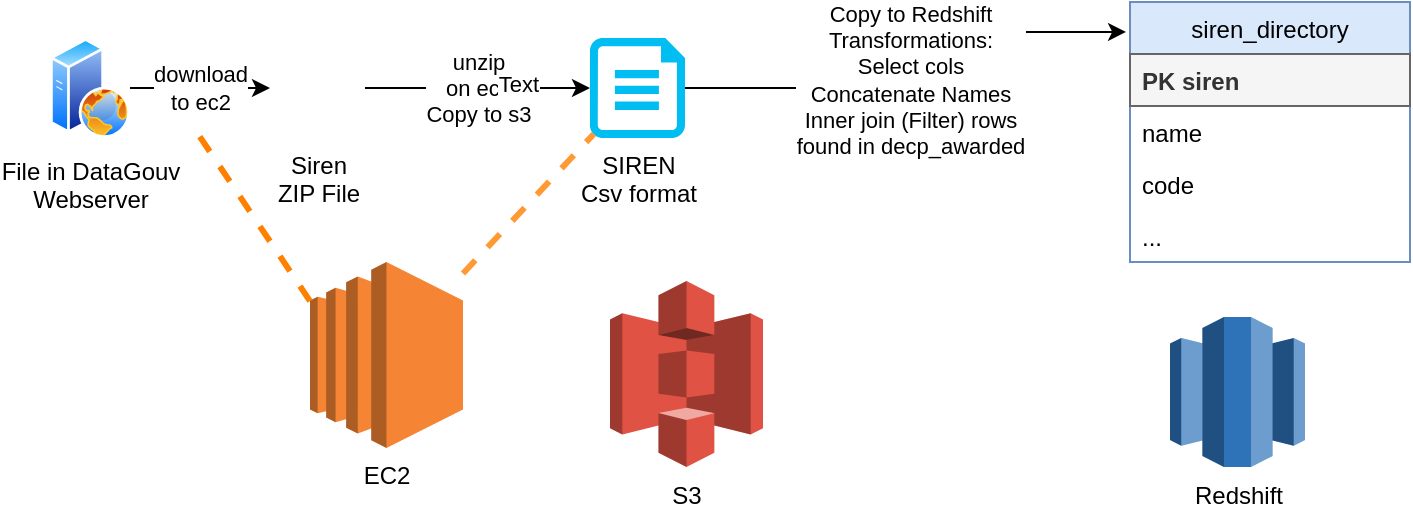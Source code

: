 <mxfile version="14.0.1" type="device"><diagram id="jvIMWr7po_z69hKIchvI" name="Page-1"><mxGraphModel dx="1528" dy="500" grid="1" gridSize="10" guides="1" tooltips="1" connect="1" arrows="1" fold="1" page="1" pageScale="1" pageWidth="850" pageHeight="1100" math="0" shadow="0"><root><mxCell id="0"/><mxCell id="1" parent="0"/><mxCell id="0sZq0e34uGnVB1kBdo4x-7" value="unzip&lt;br&gt;on ec2&lt;br&gt;Copy to s3" style="edgeStyle=orthogonalEdgeStyle;rounded=0;orthogonalLoop=1;jettySize=auto;html=1;entryX=0;entryY=0.5;entryDx=0;entryDy=0;entryPerimeter=0;" parent="1" source="0sZq0e34uGnVB1kBdo4x-2" target="0sZq0e34uGnVB1kBdo4x-4" edge="1"><mxGeometry relative="1" as="geometry"/></mxCell><mxCell id="0sZq0e34uGnVB1kBdo4x-38" value="Text" style="edgeLabel;html=1;align=center;verticalAlign=middle;resizable=0;points=[];" parent="0sZq0e34uGnVB1kBdo4x-7" vertex="1" connectable="0"><mxGeometry x="0.342" y="2" relative="1" as="geometry"><mxPoint x="1" as="offset"/></mxGeometry></mxCell><mxCell id="0sZq0e34uGnVB1kBdo4x-2" value="&lt;div&gt;Siren&lt;/div&gt;&lt;div&gt;ZIP File&lt;br&gt;&lt;/div&gt;" style="shape=image;html=1;verticalAlign=top;verticalLabelPosition=bottom;labelBackgroundColor=#ffffff;imageAspect=0;aspect=fixed;image=https://cdn1.iconfinder.com/data/icons/hawcons/32/699233-icon-124-document-file-zip-128.png;fontFamily=Helvetica;fontSize=12;fontColor=#000000;align=center;fillColor=#00BEF2;" parent="1" vertex="1"><mxGeometry x="130" y="58" width="47.5" height="50" as="geometry"/></mxCell><mxCell id="0sZq0e34uGnVB1kBdo4x-4" value="SIREN&lt;br&gt;Csv format" style="verticalLabelPosition=bottom;html=1;verticalAlign=top;align=center;strokeColor=none;fillColor=#00BEF2;shape=mxgraph.azure.cloud_services_configuration_file;pointerEvents=1;" parent="1" vertex="1"><mxGeometry x="290" y="58" width="47.5" height="50" as="geometry"/></mxCell><mxCell id="0sZq0e34uGnVB1kBdo4x-15" style="edgeStyle=orthogonalEdgeStyle;rounded=0;orthogonalLoop=1;jettySize=auto;html=1;exitX=1;exitY=0.5;exitDx=0;exitDy=0;exitPerimeter=0;entryX=-0.014;entryY=0.115;entryDx=0;entryDy=0;entryPerimeter=0;" parent="1" source="0sZq0e34uGnVB1kBdo4x-4" target="0sZq0e34uGnVB1kBdo4x-10" edge="1"><mxGeometry relative="1" as="geometry"><mxPoint x="607.5" y="35" as="sourcePoint"/></mxGeometry></mxCell><mxCell id="0sZq0e34uGnVB1kBdo4x-21" value="&lt;div&gt;Copy to Redshift&lt;/div&gt;&lt;div&gt;Transformations:&lt;br&gt;Select cols&lt;br&gt;Concatenate Names&lt;/div&gt;&lt;div&gt;Inner join (Filter) rows&lt;br&gt; found in decp_awarded&lt;br&gt;&lt;/div&gt;" style="edgeLabel;html=1;align=center;verticalAlign=middle;resizable=0;points=[];" parent="0sZq0e34uGnVB1kBdo4x-15" vertex="1" connectable="0"><mxGeometry x="-0.066" y="-1" relative="1" as="geometry"><mxPoint as="offset"/></mxGeometry></mxCell><mxCell id="0sZq0e34uGnVB1kBdo4x-10" value="siren_directory" style="swimlane;fontStyle=0;childLayout=stackLayout;horizontal=1;startSize=26;fillColor=#dae8fc;horizontalStack=0;resizeParent=1;resizeParentMax=0;resizeLast=0;collapsible=1;marginBottom=0;strokeColor=#6c8ebf;" parent="1" vertex="1"><mxGeometry x="560" y="40" width="140" height="130" as="geometry"/></mxCell><mxCell id="0sZq0e34uGnVB1kBdo4x-11" value="PK siren" style="text;strokeColor=#666666;fillColor=#f5f5f5;align=left;verticalAlign=top;spacingLeft=4;spacingRight=4;overflow=hidden;rotatable=0;points=[[0,0.5],[1,0.5]];portConstraint=eastwest;fontStyle=1;fontColor=#333333;" parent="0sZq0e34uGnVB1kBdo4x-10" vertex="1"><mxGeometry y="26" width="140" height="26" as="geometry"/></mxCell><mxCell id="0sZq0e34uGnVB1kBdo4x-12" value="name" style="text;strokeColor=none;fillColor=none;align=left;verticalAlign=top;spacingLeft=4;spacingRight=4;overflow=hidden;rotatable=0;points=[[0,0.5],[1,0.5]];portConstraint=eastwest;" parent="0sZq0e34uGnVB1kBdo4x-10" vertex="1"><mxGeometry y="52" width="140" height="26" as="geometry"/></mxCell><mxCell id="0sZq0e34uGnVB1kBdo4x-13" value="code" style="text;strokeColor=none;fillColor=none;align=left;verticalAlign=top;spacingLeft=4;spacingRight=4;overflow=hidden;rotatable=0;points=[[0,0.5],[1,0.5]];portConstraint=eastwest;" parent="0sZq0e34uGnVB1kBdo4x-10" vertex="1"><mxGeometry y="78" width="140" height="26" as="geometry"/></mxCell><mxCell id="0sZq0e34uGnVB1kBdo4x-14" value="..." style="text;strokeColor=none;fillColor=none;align=left;verticalAlign=top;spacingLeft=4;spacingRight=4;overflow=hidden;rotatable=0;points=[[0,0.5],[1,0.5]];portConstraint=eastwest;" parent="0sZq0e34uGnVB1kBdo4x-10" vertex="1"><mxGeometry y="104" width="140" height="26" as="geometry"/></mxCell><mxCell id="0sZq0e34uGnVB1kBdo4x-25" value="download&lt;br&gt;to ec2" style="edgeStyle=orthogonalEdgeStyle;rounded=0;orthogonalLoop=1;jettySize=auto;html=1;entryX=0;entryY=0.5;entryDx=0;entryDy=0;entryPerimeter=0;" parent="1" source="0sZq0e34uGnVB1kBdo4x-24" target="0sZq0e34uGnVB1kBdo4x-2" edge="1"><mxGeometry relative="1" as="geometry"/></mxCell><mxCell id="0sZq0e34uGnVB1kBdo4x-24" value="File in DataGouv&lt;br&gt;Webserver" style="aspect=fixed;perimeter=ellipsePerimeter;html=1;align=center;shadow=0;dashed=0;spacingTop=3;image;image=img/lib/active_directory/web_server.svg;" parent="1" vertex="1"><mxGeometry x="20" y="58" width="40" height="50" as="geometry"/></mxCell><mxCell id="0sZq0e34uGnVB1kBdo4x-28" value="EC2" style="outlineConnect=0;dashed=0;verticalLabelPosition=bottom;verticalAlign=top;align=center;html=1;shape=mxgraph.aws3.ec2;fillColor=#F58534;gradientColor=none;" parent="1" vertex="1"><mxGeometry x="150" y="170" width="76.5" height="93" as="geometry"/></mxCell><mxCell id="0sZq0e34uGnVB1kBdo4x-29" value="S3" style="outlineConnect=0;dashed=0;verticalLabelPosition=bottom;verticalAlign=top;align=center;html=1;shape=mxgraph.aws3.s3;fillColor=#E05243;gradientColor=none;" parent="1" vertex="1"><mxGeometry x="300" y="179.5" width="76.5" height="93" as="geometry"/></mxCell><mxCell id="0sZq0e34uGnVB1kBdo4x-30" value="" style="endArrow=none;dashed=1;html=1;exitX=0;exitY=0.21;exitDx=0;exitDy=0;exitPerimeter=0;strokeColor=#FF8000;strokeWidth=3;" parent="1" source="0sZq0e34uGnVB1kBdo4x-28" edge="1"><mxGeometry width="50" height="50" relative="1" as="geometry"><mxPoint x="160" y="270" as="sourcePoint"/><mxPoint x="90" y="100" as="targetPoint"/></mxGeometry></mxCell><mxCell id="0sZq0e34uGnVB1kBdo4x-32" value="" style="endArrow=none;dashed=1;html=1;strokeColor=#FF9933;strokeWidth=3;entryX=0.04;entryY=0.96;entryDx=0;entryDy=0;entryPerimeter=0;" parent="1" source="0sZq0e34uGnVB1kBdo4x-28" target="0sZq0e34uGnVB1kBdo4x-4" edge="1"><mxGeometry width="50" height="50" relative="1" as="geometry"><mxPoint x="255.5" y="218.03" as="sourcePoint"/><mxPoint x="220" y="100" as="targetPoint"/></mxGeometry></mxCell><mxCell id="0sZq0e34uGnVB1kBdo4x-34" value="Redshift" style="outlineConnect=0;dashed=0;verticalLabelPosition=bottom;verticalAlign=top;align=center;html=1;shape=mxgraph.aws3.redshift;fillColor=#2E73B8;gradientColor=none;" parent="1" vertex="1"><mxGeometry x="580" y="197.5" width="67.5" height="75" as="geometry"/></mxCell></root></mxGraphModel></diagram></mxfile>